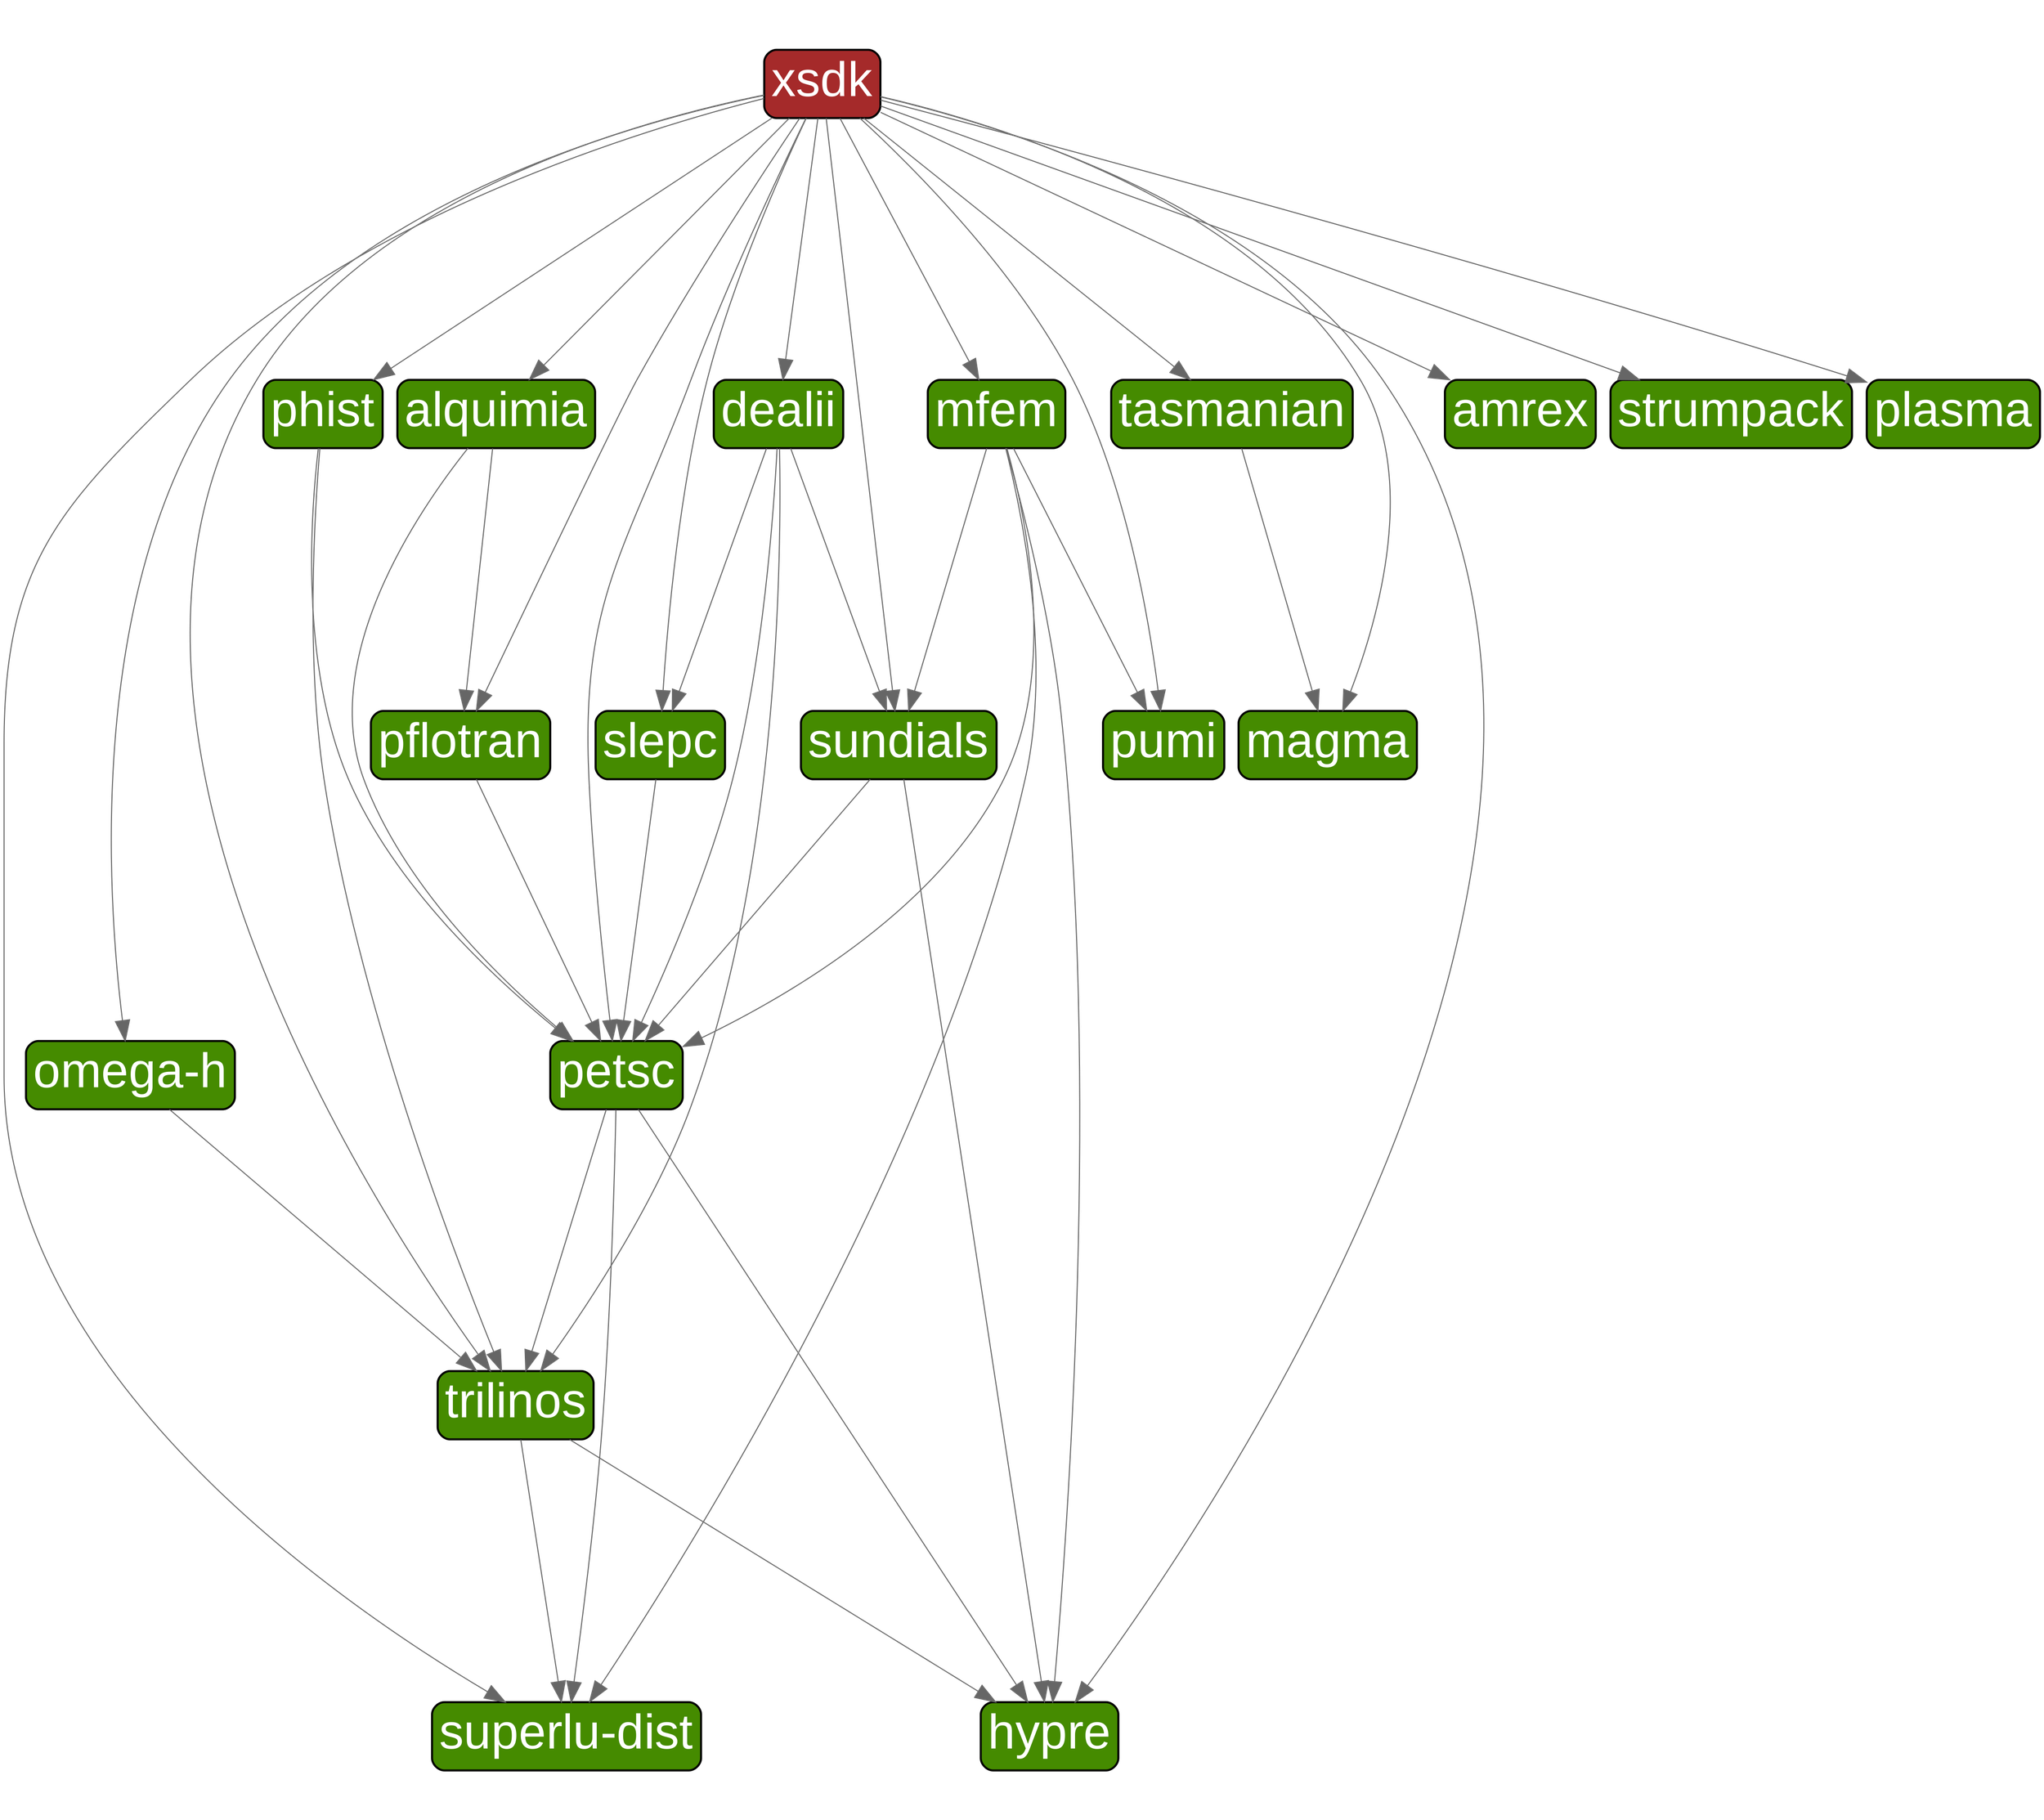 digraph G {
  labelloc = "b"
  rankdir = "TB"
  ranksep = "1"
  ratio = ".9"
  nodesep = ".2"
  bgcolor = "transparent"
edge[
     penwidth = "1"
     color = "#666666"
     arrowsize = "2"
]
node[
     fontname=Arial,
     penwidth=2,
     fontsize=48,
     margin=.1,
     shape=box,
     fillcolor=brown,
     fontcolor=white,
     style="rounded,filled"]

  "phist" [label="phist", fillcolor="chartreuse4"]
  "magma" [label="magma", fillcolor="chartreuse4"]
  "trilinos" [label="trilinos", fillcolor="chartreuse4"]
  "alquimia" [label="alquimia", fillcolor="chartreuse4"]
  "amrex" [label="amrex", fillcolor="chartreuse4"]
  "slepc" [label="slepc", fillcolor="chartreuse4"]
  "pumi" [label="pumi", fillcolor="chartreuse4"]
  "tasmanian" [label="tasmanian", fillcolor="chartreuse4"]
  "strumpack" [label="strumpack", fillcolor="chartreuse4"]
  "superlu-dist" [label="superlu-dist", fillcolor="chartreuse4"]
  "pflotran" [label="pflotran", fillcolor="chartreuse4"]
  "mfem" [label="mfem", fillcolor="chartreuse4"]
  "sundials" [label="sundials", fillcolor="chartreuse4"]
  "omega-h" [label="omega-h", fillcolor="chartreuse4"]
  "xsdk" [label="xsdk"]
  "petsc" [label="petsc", fillcolor="chartreuse4"]
  "dealii" [label="dealii", fillcolor="chartreuse4"]
  "hypre" [label="hypre", fillcolor="chartreuse4"]
  "plasma" [label="plasma", fillcolor="chartreuse4"]

  "tasmanian" -> "magma"
  "xsdk" -> "mfem"
  "mfem" -> "superlu-dist"
  "mfem" -> "petsc"
  "slepc" -> "petsc"
  "xsdk" -> "plasma"
  "petsc" -> "hypre"
  "trilinos" -> "hypre"
  "phist" -> "trilinos"
  "dealii" -> "trilinos"
  "xsdk" -> "magma"
  "alquimia" -> "pflotran"
  "xsdk" -> "superlu-dist"
  "xsdk" -> "pflotran"
  "xsdk" -> "pumi"
  "mfem" -> "sundials"
  "xsdk" -> "trilinos"
  "alquimia" -> "petsc"
  "xsdk" -> "petsc"
  "xsdk" -> "strumpack"
  "omega-h" -> "trilinos"
  "petsc" -> "superlu-dist"
  "xsdk" -> "alquimia"
  "sundials" -> "petsc"
  "mfem" -> "hypre"
  "phist" -> "petsc"
  "mfem" -> "pumi"
  "xsdk" -> "amrex"
  "dealii" -> "petsc"
  "petsc" -> "trilinos"
  "xsdk" -> "dealii"
  "xsdk" -> "phist"
  "xsdk" -> "sundials"
  "xsdk" -> "omega-h"
  "xsdk" -> "hypre"
  "dealii" -> "slepc"
  "xsdk" -> "tasmanian"
  "dealii" -> "sundials"
  "sundials" -> "hypre"
  "pflotran" -> "petsc"
  "xsdk" -> "slepc"
  "trilinos" -> "superlu-dist"
}
